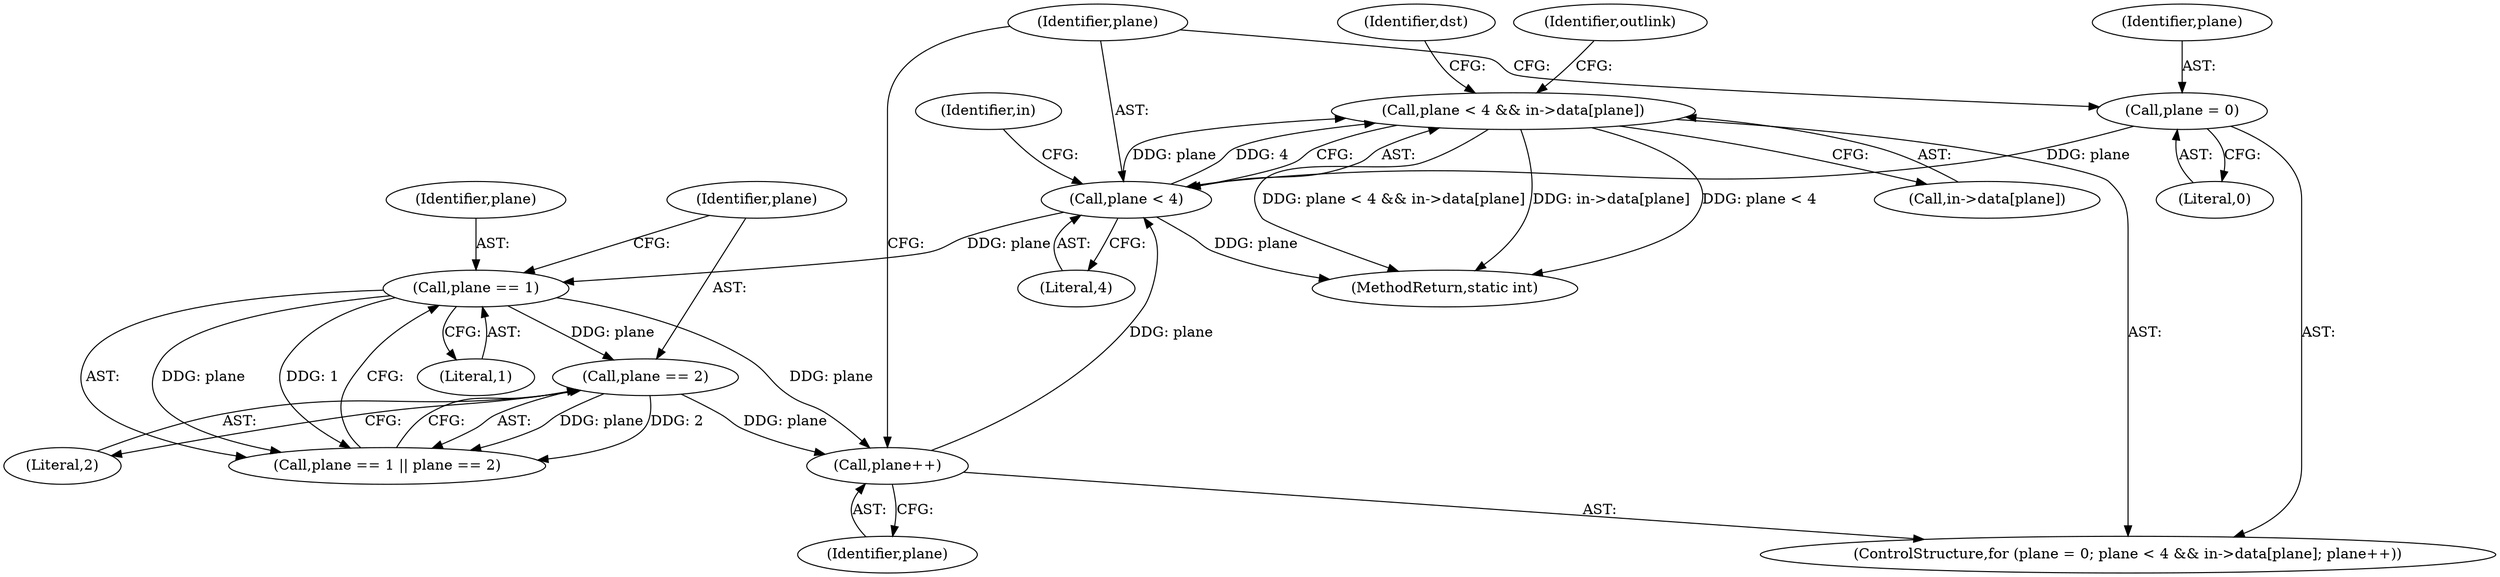 digraph "1_FFmpeg_e43a0a232dbf6d3c161823c2e07c52e76227a1bc_10@del" {
"1000316" [label="(Call,plane < 4 && in->data[plane])"];
"1000317" [label="(Call,plane < 4)"];
"1000325" [label="(Call,plane++)"];
"1000376" [label="(Call,plane == 1)"];
"1000379" [label="(Call,plane == 2)"];
"1000313" [label="(Call,plane = 0)"];
"1000313" [label="(Call,plane = 0)"];
"1000330" [label="(Identifier,dst)"];
"1000377" [label="(Identifier,plane)"];
"1000378" [label="(Literal,1)"];
"1000317" [label="(Call,plane < 4)"];
"1000375" [label="(Call,plane == 1 || plane == 2)"];
"1000326" [label="(Identifier,plane)"];
"1000376" [label="(Call,plane == 1)"];
"1000325" [label="(Call,plane++)"];
"1000312" [label="(ControlStructure,for (plane = 0; plane < 4 && in->data[plane]; plane++))"];
"1000380" [label="(Identifier,plane)"];
"1000319" [label="(Literal,4)"];
"1000322" [label="(Identifier,in)"];
"1000316" [label="(Call,plane < 4 && in->data[plane])"];
"1000381" [label="(Literal,2)"];
"1000503" [label="(Identifier,outlink)"];
"1000318" [label="(Identifier,plane)"];
"1000315" [label="(Literal,0)"];
"1000320" [label="(Call,in->data[plane])"];
"1000314" [label="(Identifier,plane)"];
"1000505" [label="(MethodReturn,static int)"];
"1000379" [label="(Call,plane == 2)"];
"1000316" -> "1000312"  [label="AST: "];
"1000316" -> "1000317"  [label="CFG: "];
"1000316" -> "1000320"  [label="CFG: "];
"1000317" -> "1000316"  [label="AST: "];
"1000320" -> "1000316"  [label="AST: "];
"1000330" -> "1000316"  [label="CFG: "];
"1000503" -> "1000316"  [label="CFG: "];
"1000316" -> "1000505"  [label="DDG: plane < 4 && in->data[plane]"];
"1000316" -> "1000505"  [label="DDG: in->data[plane]"];
"1000316" -> "1000505"  [label="DDG: plane < 4"];
"1000317" -> "1000316"  [label="DDG: plane"];
"1000317" -> "1000316"  [label="DDG: 4"];
"1000317" -> "1000319"  [label="CFG: "];
"1000318" -> "1000317"  [label="AST: "];
"1000319" -> "1000317"  [label="AST: "];
"1000322" -> "1000317"  [label="CFG: "];
"1000317" -> "1000505"  [label="DDG: plane"];
"1000325" -> "1000317"  [label="DDG: plane"];
"1000313" -> "1000317"  [label="DDG: plane"];
"1000317" -> "1000376"  [label="DDG: plane"];
"1000325" -> "1000312"  [label="AST: "];
"1000325" -> "1000326"  [label="CFG: "];
"1000326" -> "1000325"  [label="AST: "];
"1000318" -> "1000325"  [label="CFG: "];
"1000376" -> "1000325"  [label="DDG: plane"];
"1000379" -> "1000325"  [label="DDG: plane"];
"1000376" -> "1000375"  [label="AST: "];
"1000376" -> "1000378"  [label="CFG: "];
"1000377" -> "1000376"  [label="AST: "];
"1000378" -> "1000376"  [label="AST: "];
"1000380" -> "1000376"  [label="CFG: "];
"1000375" -> "1000376"  [label="CFG: "];
"1000376" -> "1000375"  [label="DDG: plane"];
"1000376" -> "1000375"  [label="DDG: 1"];
"1000376" -> "1000379"  [label="DDG: plane"];
"1000379" -> "1000375"  [label="AST: "];
"1000379" -> "1000381"  [label="CFG: "];
"1000380" -> "1000379"  [label="AST: "];
"1000381" -> "1000379"  [label="AST: "];
"1000375" -> "1000379"  [label="CFG: "];
"1000379" -> "1000375"  [label="DDG: plane"];
"1000379" -> "1000375"  [label="DDG: 2"];
"1000313" -> "1000312"  [label="AST: "];
"1000313" -> "1000315"  [label="CFG: "];
"1000314" -> "1000313"  [label="AST: "];
"1000315" -> "1000313"  [label="AST: "];
"1000318" -> "1000313"  [label="CFG: "];
}
